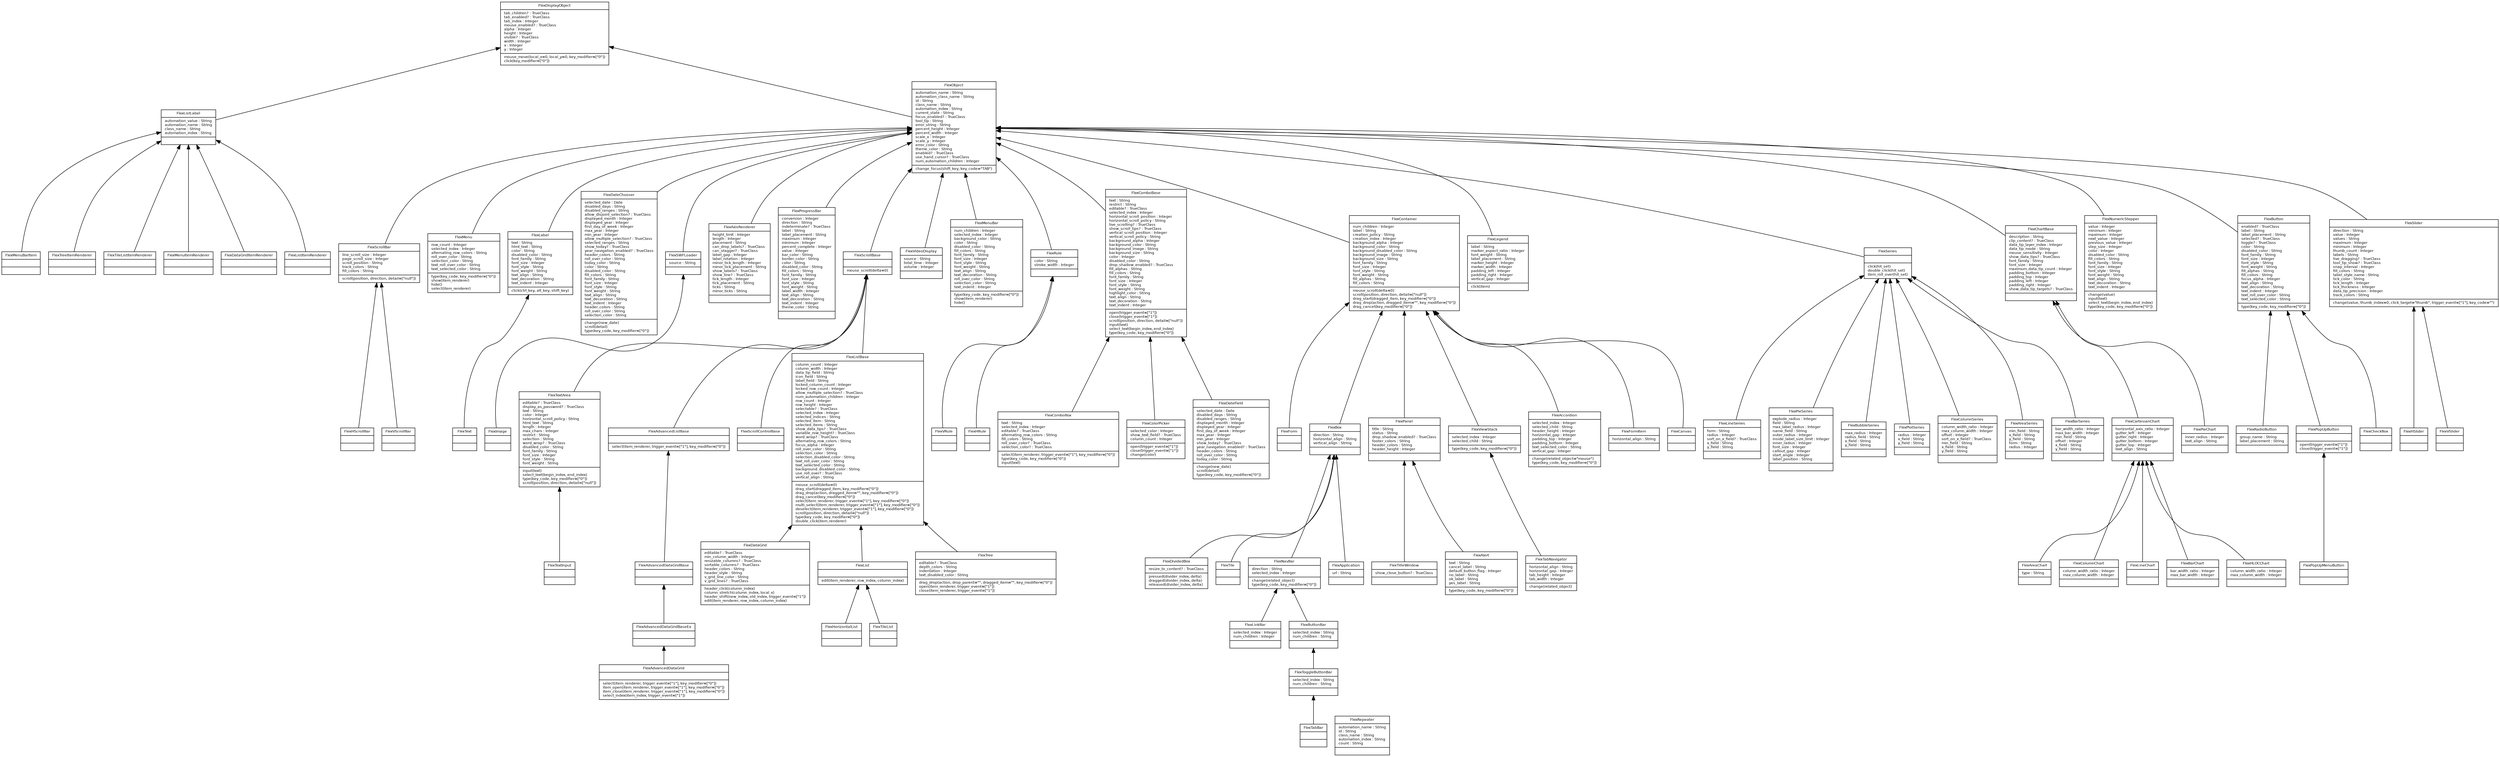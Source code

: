 digraph G {
  rankdir = BT;

  fontname = "Bitstream Vera Sans"
  fontsize = 8

  node [
    fontname = "Bitstream Vera Sans"
    fontsize = 8
    shape = "record"
  ]

  edge [
    fontname = "Bitstream Vera Sans"
    fontsize = 8
  ]
  

  FlexDisplayObject [
    label = "{FlexDisplayObject|tab_children? : TrueClass\ltab_enabled? : TrueClass\ltab_index : Integer\lmouse_enabled? : TrueClass\lalpha : Integer\lheight : Integer\lvisible? : TrueClass\lwidth : Integer\lx : Integer\ly : Integer\l|mouse_move(local_x=0, local_y=0, key_modifier=[\"0\"])\lclick(key_modifier=[\"0\"])\l}"
  ]
  

  FlexListLabel [
    label = "{FlexListLabel|automation_value : String\lautomation_name : String\lclass_name : String\lautomation_index : String\l|}"
  ]
  FlexListLabel -> FlexDisplayObject

  FlexMenuBarItem [
    label = "{FlexMenuBarItem||}"
  ]
  FlexMenuBarItem -> FlexListLabel

  FlexTreeItemRenderer [
    label = "{FlexTreeItemRenderer||}"
  ]
  FlexTreeItemRenderer -> FlexListLabel

  FlexTileListItemRenderer [
    label = "{FlexTileListItemRenderer||}"
  ]
  FlexTileListItemRenderer -> FlexListLabel

  FlexMenuItemRenderer [
    label = "{FlexMenuItemRenderer||}"
  ]
  FlexMenuItemRenderer -> FlexListLabel

  FlexDataGridItemRenderer [
    label = "{FlexDataGridItemRenderer||}"
  ]
  FlexDataGridItemRenderer -> FlexListLabel

  FlexListItemRenderer [
    label = "{FlexListItemRenderer||}"
  ]
  FlexListItemRenderer -> FlexListLabel

  FlexObject [
    label = "{FlexObject|automation_name : String\lautomation_class_name : String\lid : String\lclass_name : String\lautomation_index : String\lcurrent_state : String\lfocus_enabled? : TrueClass\ltool_tip : String\lerror_string : String\lpercent_height : Integer\lpercent_width : Integer\lscale_x : Integer\lscale_y : Integer\lerror_color : String\ltheme_color : String\lenabled? : TrueClass\luse_hand_cursor? : TrueClass\lnum_automation_children : Integer\l|change_focus(shift_key, key_code=\"TAB\")\l}"
  ]
  FlexObject -> FlexDisplayObject

  FlexScrollBar [
    label = "{FlexScrollBar|line_scroll_size : Integer\lpage_scroll_size : Integer\lscroll_position : String\ltrack_colors : String\lfill_colors : String\l|scroll(position, direction, detail=[\"null\"])\l}"
  ]
  FlexScrollBar -> FlexObject

  FlexHScrollBar [
    label = "{FlexHScrollBar||}"
  ]
  FlexHScrollBar -> FlexScrollBar

  FlexVScrollBar [
    label = "{FlexVScrollBar||}"
  ]
  FlexVScrollBar -> FlexScrollBar

  FlexMenu [
    label = "{FlexMenu|row_count : Integer\lselected_index : Integer\lalternating_row_colors : String\lroll_over_color : String\lselection_color : String\ltext_roll_over_color : String\ltext_selected_color : String\l|type(key_code, key_modifier=[\"0\"])\lshow(item_renderer)\lhide()\lselect(item_renderer)\l}"
  ]
  FlexMenu -> FlexObject

  FlexLabel [
    label = "{FlexLabel|text : String\lhtml_text : String\lcolor : String\ldisabled_color : String\lfont_family : String\lfont_size : Integer\lfont_style : String\lfont_weight : String\ltext_align : String\ltext_decoration : String\ltext_indent : Integer\l|click(ctrl_key, alt_key, shift_key)\l}"
  ]
  FlexLabel -> FlexObject

  FlexText [
    label = "{FlexText||}"
  ]
  FlexText -> FlexLabel

  FlexDateChooser [
    label = "{FlexDateChooser|selected_date : Date\ldisabled_days : String\ldisabled_ranges : String\lallow_disjoint_selection? : TrueClass\ldisplayed_month : Integer\ldisplayed_year : Integer\lfirst_day_of_week : Integer\lmax_year : Integer\lmin_year : Integer\lallow_multiple_selection? : TrueClass\lselected_ranges : String\lshow_today? : TrueClass\lyear_navigation_enabled? : TrueClass\lheader_colors : String\lroll_over_color : String\ltoday_color : String\lcolor : String\ldisabled_color : String\lfill_colors : String\lfont_family : String\lfont_size : Integer\lfont_style : String\lfont_weight : String\ltext_align : String\ltext_decoration : String\ltext_indent : Integer\lheader_colors : String\lroll_over_color : String\lselection_color : String\l|change(new_date)\lscroll(detail)\ltype(key_code, key_modifier=[\"0\"])\l}"
  ]
  FlexDateChooser -> FlexObject

  FlexSWFLoader [
    label = "{FlexSWFLoader|source : String\l|}"
  ]
  FlexSWFLoader -> FlexObject

  FlexImage [
    label = "{FlexImage||}"
  ]
  FlexImage -> FlexSWFLoader

  FlexAxisRenderer [
    label = "{FlexAxisRenderer|height_limit : Integer\llength : Integer\lplacement : String\lcan_drop_labels? : TrueClass\lcan_stagger? : TrueClass\llabel_gap : Integer\llabel_rotation : Integer\lminor_tick_length : Integer\lminor_tick_placement : String\lshow_labels? : TrueClass\lshow_line? : TrueClass\ltick_length : Integer\ltick_placement : String\lticks : String\lminor_ticks : String\l|}"
  ]
  FlexAxisRenderer -> FlexObject

  FlexProgressBar [
    label = "{FlexProgressBar|conversion : Integer\ldirection : String\lindeterminate? : TrueClass\llabel : String\llabel_placement : String\lmaximum : Integer\lminimum : Integer\lpercent_complete : Integer\lvalue : Integer\lbar_color : String\lborder_color : String\lcolor : String\ldisabled_color : String\lfill_colors : String\lfont_family : String\lfont_size : Integer\lfont_style : String\lfont_weight : String\llabel_width : Integer\ltext_align : String\ltext_decoration : String\ltext_indent : Integer\ltheme_color : String\l|}"
  ]
  FlexProgressBar -> FlexObject

  FlexScrollBase [
    label = "{FlexScrollBase||mouse_scroll(delta=0)\l}"
  ]
  FlexScrollBase -> FlexObject

  FlexTextArea [
    label = "{FlexTextArea|editable? : TrueClass\ldisplay_as_password? : TrueClass\ltext : String\lcolor : Integer\lhorizontal_scroll_policy : String\lhtml_text : String\llength : Integer\lmax_chars : Integer\lrestrict : String\lselection : String\lword_wrap? : TrueClass\ldisabled_color : String\lfont_family : String\lfont_size : Integer\lfont_style : String\lfont_weight : String\l|input(text)\lselect_text(begin_index, end_index)\ltype(key_code, key_modifier=[\"0\"])\lscroll(position, direction, detail=[\"null\"])\l}"
  ]
  FlexTextArea -> FlexScrollBase

  FlexTextInput [
    label = "{FlexTextInput||}"
  ]
  FlexTextInput -> FlexTextArea

  FlexAdvancedListBase [
    label = "{FlexAdvancedListBase||select(item_renderer, trigger_event=[\"1\"], key_modifier=[\"0\"])\l}"
  ]
  FlexAdvancedListBase -> FlexScrollBase

  FlexAdvancedDataGridBase [
    label = "{FlexAdvancedDataGridBase||}"
  ]
  FlexAdvancedDataGridBase -> FlexAdvancedListBase

  FlexAdvancedDataGridBaseEx [
    label = "{FlexAdvancedDataGridBaseEx||}"
  ]
  FlexAdvancedDataGridBaseEx -> FlexAdvancedDataGridBase

  FlexAdvancedDataGrid [
    label = "{FlexAdvancedDataGrid||select(item_renderer, trigger_event=[\"1\"], key_modifier=[\"0\"])\litem_open(item_renderer, trigger_event=[\"1\"], key_modifier=[\"0\"])\litem_close(item_renderer, trigger_event=[\"1\"], key_modifier=[\"0\"])\lselect_index(item_index, trigger_event=[\"1\"])\l}"
  ]
  FlexAdvancedDataGrid -> FlexAdvancedDataGridBaseEx

  FlexScrollControlBase [
    label = "{FlexScrollControlBase||}"
  ]
  FlexScrollControlBase -> FlexScrollBase

  FlexListBase [
    label = "{FlexListBase|column_count : Integer\lcolumn_width : Integer\ldata_tip_field : String\licon_field : String\llabel_field : String\llocked_column_count : Integer\llocked_row_count : Integer\lallow_multiple_selection? : TrueClass\lnum_automation_children : Integer\lrow_count : Integer\lrow_height : Integer\lselectable? : TrueClass\lselected_index : Integer\lselected_indices : String\lselected_item : String\lselected_items : String\lshow_data_tips? : TrueClass\lvariable_row_height? : TrueClass\lword_wrap? : TrueClass\lalternating_row_colors : String\lfocus_alpha : Integer\lroll_over_color : String\lselection_color : String\lselection_disabled_color : String\ltext_roll_over_color : String\ltext_selected_color : String\lbackground_disabled_color : String\luse_roll_over? : TrueClass\lvertical_align : String\l|mouse_scroll(delta=0)\ldrag_start(dragged_item, key_modifier=[\"0\"])\ldrag_drop(action, dragged_item=\"\", key_modifier=[\"0\"])\ldrag_cancel(key_modifier=[\"0\"])\lselect(item_renderer, trigger_event=[\"1\"], key_modifier=[\"0\"])\lmulti_select(item_renderer, trigger_event=[\"1\"], key_modifier=[\"0\"])\ldeselect(item_renderer, trigger_event=[\"1\"], key_modifier=[\"0\"])\lscroll(position, direction, detail=[\"null\"])\ltype(key_code, key_modifier=[\"0\"])\ldouble_click(item_renderer)\l}"
  ]
  FlexListBase -> FlexScrollBase

  FlexDataGrid [
    label = "{FlexDataGrid|editable? : TrueClass\lmin_column_width : Integer\lresizable_columns? : TrueClass\lsortable_columns? : TrueClass\lheader_colors : String\lheader_style : String\lv_grid_line_color : String\lv_grid_lines? : TrueClass\l|header_click(column_index)\lcolumn_stretch(column_index, local_x)\lheader_shift(new_index, old_index, trigger_event=[\"1\"])\ledit(item_renderer, row_index, column_index)\l}"
  ]
  FlexDataGrid -> FlexListBase

  FlexList [
    label = "{FlexList||edit(item_renderer, row_index, column_index)\l}"
  ]
  FlexList -> FlexListBase

  FlexHorizontalList [
    label = "{FlexHorizontalList||}"
  ]
  FlexHorizontalList -> FlexList

  FlexTileList [
    label = "{FlexTileList||}"
  ]
  FlexTileList -> FlexList

  FlexTree [
    label = "{FlexTree|editable? : TrueClass\ldepth_colors : String\lindentation : Integer\ltext_disabled_color : String\l|drag_drop(action, drop_parent=\"\", dragged_item=\"\", key_modifier=[\"0\"])\lopen(item_renderer, trigger_event=[\"1\"])\lclose(item_renderer, trigger_event=[\"1\"])\l}"
  ]
  FlexTree -> FlexListBase

  FlexVideoDisplay [
    label = "{FlexVideoDisplay|source : String\ltotal_time : Integer\lvolume : Integer\l|}"
  ]
  FlexVideoDisplay -> FlexObject

  FlexMenuBar [
    label = "{FlexMenuBar|num_children : Integer\lselected_index : Integer\lbackground_color : String\lcolor : String\ldisabled_color : String\lfill_colors : String\lfont_family : String\lfont_size : Integer\lfont_style : String\lfont_weight : String\ltext_align : String\ltext_decoration : String\lroll_over_color : String\lselection_color : String\ltext_indent : Integer\l|type(key_code, key_modifier=[\"0\"])\lshow(item_renderer)\lhide()\l}"
  ]
  FlexMenuBar -> FlexObject

  FlexRule [
    label = "{FlexRule|color : String\lstroke_width : Integer\l|}"
  ]
  FlexRule -> FlexObject

  FlexVRule [
    label = "{FlexVRule||}"
  ]
  FlexVRule -> FlexRule

  FlexHRule [
    label = "{FlexHRule||}"
  ]
  FlexHRule -> FlexRule

  FlexComboBase [
    label = "{FlexComboBase|text : String\lrestrict : String\leditable? : TrueClass\lselected_index : Integer\lhorizontal_scroll_position : Integer\lhorizontal_scroll_policy : String\llive_scrolling? : TrueClass\lshow_scroll_tips? : TrueClass\lvertical_scroll_position : Integer\lvertical_scroll_policy : String\lbackground_alpha : Integer\lbackground_color : String\lbackground_image : String\lbackground_size : String\lcolor : Integer\ldisabled_color : String\ldrop_shadow_enabled? : TrueClass\lfill_alphas : String\lfill_colors : String\lfont_family : String\lfont_size : Integer\lfont_style : String\lfont_weight : String\lhighlight_color : String\ltext_align : String\ltext_decoration : String\ltext_indent : Integer\l|open(trigger_event=[\"1\"])\lclose(trigger_event=[\"1\"])\lscroll(position, direction, detail=[\"null\"])\linput(text)\lselect_text(begin_index, end_index)\ltype(key_code, key_modifier=[\"0\"])\l}"
  ]
  FlexComboBase -> FlexObject

  FlexComboBox [
    label = "{FlexComboBox|text : String\lselected_index : Integer\leditable? : TrueClass\lalternating_row_colors : String\lfill_colors : String\lroll_over_color? : TrueClass\lselection_color? : TrueClass\l|select(item_renderer, trigger_event=[\"1\"], key_modifier=[\"0\"])\ltype(key_code, key_modifier=[\"0\"])\linput(text)\l}"
  ]
  FlexComboBox -> FlexComboBase

  FlexColorPicker [
    label = "{FlexColorPicker|selected_color : Integer\lshow_text_field? : TrueClass\lcolumn_count : Integer\l|open(trigger_event=[\"1\"])\lclose(trigger_event=[\"1\"])\lchange(color)\l}"
  ]
  FlexColorPicker -> FlexComboBase

  FlexDateField [
    label = "{FlexDateField|selected_date : Date\ldisabled_days : String\ldisabled_ranges : String\ldisplayed_month : Integer\ldisplayed_year : Integer\lfirst_day_of_week : Integer\lmax_year : Integer\lmin_year : Integer\lshow_today? : TrueClass\lyear_navigation_enabled? : TrueClass\lheader_colors : String\lroll_over_color : String\ltoday_color : String\l|change(new_date)\lscroll(detail)\ltype(key_code, key_modifier=[\"0\"])\l}"
  ]
  FlexDateField -> FlexComboBase

  FlexContainer [
    label = "{FlexContainer|num_children : Integer\llabel : String\lcreation_policy : String\lcreation_index : Integer\lbackground_alpha : Integer\lbackground_color : String\lbackground_disabled_color : String\lbackground_image : String\lbackground_size : String\lfont_family : String\lfont_size : Integer\lfont_style : String\lfont_weight : String\lfill_alphas : String\lfill_colors : String\l|mouse_scroll(delta=0)\lscroll(position, direction, detail=[\"null\"])\ldrag_start(dragged_item, key_modifier=[\"0\"])\ldrag_drop(action, dragged_item=\"\", key_modifier=[\"0\"])\ldrag_cancel(key_modifier=[\"0\"])\l}"
  ]
  FlexContainer -> FlexObject

  FlexForm [
    label = "{FlexForm||}"
  ]
  FlexForm -> FlexContainer

  FlexBox [
    label = "{FlexBox|direction : String\lhorizontal_align : String\lvertical_align : String\l|}"
  ]
  FlexBox -> FlexContainer

  FlexDividedBox [
    label = "{FlexDividedBox|resize_to_content? : TrueClass\l|pressed(divider_index, delta)\ldragged(divider_index, delta)\lreleased(divider_index, delta)\l}"
  ]
  FlexDividedBox -> FlexBox

  FlexTile [
    label = "{FlexTile||}"
  ]
  FlexTile -> FlexBox

  FlexNavBar [
    label = "{FlexNavBar|direction : String\lselected_index : Integer\l|change(related_object)\ltype(key_code, key_modifier=[\"0\"])\l}"
  ]
  FlexNavBar -> FlexBox

  FlexLinkBar [
    label = "{FlexLinkBar|selected_index : Integer\lnum_children : Integer\l|}"
  ]
  FlexLinkBar -> FlexNavBar

  FlexButtonBar [
    label = "{FlexButtonBar|selected_index : String\lnum_children : String\l|}"
  ]
  FlexButtonBar -> FlexNavBar

  FlexToggleButtonBar [
    label = "{FlexToggleButtonBar|selected_index : String\lnum_children : String\l|}"
  ]
  FlexToggleButtonBar -> FlexButtonBar

  FlexTabBar [
    label = "{FlexTabBar||}"
  ]
  FlexTabBar -> FlexToggleButtonBar

  FlexApplication [
    label = "{FlexApplication|url : String\l|}"
  ]
  FlexApplication -> FlexBox

  FlexPanel [
    label = "{FlexPanel|title : String\lstatus : String\ldrop_shadow_enabled? : TrueClass\lfooter_colors : String\lheader_colors : String\lheader_height : Integer\l|}"
  ]
  FlexPanel -> FlexContainer

  FlexTitleWindow [
    label = "{FlexTitleWindow|show_close_button? : TrueClass\l|}"
  ]
  FlexTitleWindow -> FlexPanel

  FlexAlert [
    label = "{FlexAlert|text : String\lcancel_label : String\ldefault_button_flag : Integer\lno_label : String\lok_label : String\lyes_label : String\l|type(key_code, key_modifier=[\"0\"])\l}"
  ]
  FlexAlert -> FlexPanel

  FlexViewStack [
    label = "{FlexViewStack|selected_index : Integer\lselected_child : String\l|type(key_code, key_modifier=[\"0\"])\l}"
  ]
  FlexViewStack -> FlexContainer

  FlexTabNavigator [
    label = "{FlexTabNavigator|horizontal_align : String\lhorizontal_gap : Integer\ltab_height : Integer\ltab_width : Integer\l|change(related_object)\l}"
  ]
  FlexTabNavigator -> FlexViewStack

  FlexAccordion [
    label = "{FlexAccordion|selected_index : Integer\lselected_child : String\lheader_height : Integer\lhorizontal_gap : Integer\lpadding_top : Integer\lpadding_bottom : Integer\ltext_selected_color : String\lvertical_gap : Integer\l|change(related_object=\"mouse\")\ltype(key_code, key_modifier=[\"0\"])\l}"
  ]
  FlexAccordion -> FlexContainer

  FlexFormItem [
    label = "{FlexFormItem|horizontal_align : String\l|}"
  ]
  FlexFormItem -> FlexContainer

  FlexCanvas [
    label = "{FlexCanvas||}"
  ]
  FlexCanvas -> FlexContainer

  FlexLegend [
    label = "{FlexLegend|label : String\lmarker_aspect_ratio : Integer\lfont_weight : String\llabel_placement : String\lmarker_height : Integer\lmarker_width : Integer\lpadding_left : Integer\lpadding_right : Integer\lvertical_gap : Integer\l|click(item)\l}"
  ]
  FlexLegend -> FlexObject

  FlexSeries [
    label = "{FlexSeries||click(hit_set)\ldouble_click(hit_set)\litem_roll_over(hit_set)\l}"
  ]
  FlexSeries -> FlexObject

  FlexLineSeries [
    label = "{FlexLineSeries|form : String\lradius : Integer\lsort_on_x_field? : TrueClass\lx_field : String\ly_field : String\l|}"
  ]
  FlexLineSeries -> FlexSeries

  FlexPieSeries [
    label = "{FlexPieSeries|explode_radius : Integer\lfield : String\lmax_label_radius : Integer\lname_field : String\louter_radius : Integer\linside_label_size_limit : Integer\linner_radius : Integer\lfont_size : Integer\lcallout_gap : Integer\lstart_angle : Integer\llabel_position : String\l|}"
  ]
  FlexPieSeries -> FlexSeries

  FlexBubbleSeries [
    label = "{FlexBubbleSeries|max_radius : Integer\lradius_field : String\lx_field : String\ly_field : String\l|}"
  ]
  FlexBubbleSeries -> FlexSeries

  FlexPlotSeries [
    label = "{FlexPlotSeries|radius : Integer\lx_field : String\ly_field : String\l|}"
  ]
  FlexPlotSeries -> FlexSeries

  FlexColumnSeries [
    label = "{FlexColumnSeries|column_width_ratio : Integer\lmax_column_width : Integer\loffset : Integer\lsort_on_x_field? : TrueClass\lmin_field : String\lx_field : String\ly_field : String\l|}"
  ]
  FlexColumnSeries -> FlexSeries

  FlexAreaSeries [
    label = "{FlexAreaSeries|min_field : String\lx_field : String\ly_field : String\lform : String\lradius : Integer\l|}"
  ]
  FlexAreaSeries -> FlexSeries

  FlexBarSeries [
    label = "{FlexBarSeries|bar_width_ratio : Integer\lmax_bar_width : Integer\lmin_field : String\loffset : Integer\lx_field : String\ly_field : String\l|}"
  ]
  FlexBarSeries -> FlexSeries

  FlexChartBase [
    label = "{FlexChartBase|description : String\lclip_content? : TrueClass\ldata_tip_layer_index : Integer\ldata_tip_mode : String\lmouse_sensitivity : Integer\lshow_data_tips? : TrueClass\lfont_family : String\lfont_size : Integer\lmaximum_data_tip_count : Integer\lpadding_bottom : Integer\lpadding_top : Integer\lpadding_left : Integer\lpadding_right : Integer\lshow_data_tip_targets? : TrueClass\l|}"
  ]
  FlexChartBase -> FlexObject

  FlexCartesianChart [
    label = "{FlexCartesianChart|horizontal_axis_ratio : Integer\lgutter_left : Integer\lgutter_right : Integer\lgutter_bottom : Integer\lgutter_top : Integer\ltext_align : String\l|}"
  ]
  FlexCartesianChart -> FlexChartBase

  FlexAreaChart [
    label = "{FlexAreaChart|type : String\l|}"
  ]
  FlexAreaChart -> FlexCartesianChart

  FlexColumnChart [
    label = "{FlexColumnChart|column_width_ratio : Integer\lmax_column_width : Integer\l|}"
  ]
  FlexColumnChart -> FlexCartesianChart

  FlexLineChart [
    label = "{FlexLineChart||}"
  ]
  FlexLineChart -> FlexCartesianChart

  FlexBarChart [
    label = "{FlexBarChart|bar_width_ratio : Integer\lmax_bar_width : Integer\l|}"
  ]
  FlexBarChart -> FlexCartesianChart

  FlexHLOCChart [
    label = "{FlexHLOCChart|column_width_ratio : Integer\lmax_column_width : Integer\l|}"
  ]
  FlexHLOCChart -> FlexCartesianChart

  FlexPieChart [
    label = "{FlexPieChart|inner_radius : Integer\ltext_align : String\l|}"
  ]
  FlexPieChart -> FlexChartBase

  FlexNumericStepper [
    label = "{FlexNumericStepper|value : Integer\lminimum : Integer\lmaximum : Integer\lnext_value : Integer\lprevious_value : Integer\lstep_size : Integer\lcolor : Integer\ldisabled_color : String\lfill_colors : String\lfont_family : String\lfont_size : Integer\lfont_style : String\lfont_weight : String\ltext_align : String\ltext_decoration : String\ltext_indent : Integer\l|change(value)\linput(text)\lselect_text(begin_index, end_index)\ltype(key_code, key_modifier=[\"0\"])\l}"
  ]
  FlexNumericStepper -> FlexObject

  FlexButton [
    label = "{FlexButton|enabled? : TrueClass\llabel : String\llabel_placement : String\lselected? : TrueClass\ltoggle? : TrueClass\lcolor : String\ldisabled_color : String\lfont_family : String\lfont_size : Integer\lfont_style : String\lfont_weight : String\lfill_alphas : String\lfill_colors : String\lfocus_alpha : Integer\ltext_align : String\ltext_decoration : String\ltext_indent : Integer\ltext_roll_over_color : String\ltext_selected_color : String\l|type(key_code, key_modifier=[\"0\"])\l}"
  ]
  FlexButton -> FlexObject

  FlexRadioButton [
    label = "{FlexRadioButton|group_name : String\llabel_placement : String\l|}"
  ]
  FlexRadioButton -> FlexButton

  FlexPopUpButton [
    label = "{FlexPopUpButton||open(trigger_event=[\"1\"])\lclose(trigger_event=[\"1\"])\l}"
  ]
  FlexPopUpButton -> FlexButton

  FlexPopUpMenuButton [
    label = "{FlexPopUpMenuButton||}"
  ]
  FlexPopUpMenuButton -> FlexPopUpButton

  FlexCheckBox [
    label = "{FlexCheckBox||}"
  ]
  FlexCheckBox -> FlexButton

  FlexSlider [
    label = "{FlexSlider|direction : String\lvalue : Integer\lvalues : String\lmaximum : Integer\lminimum : Integer\lthumb_count : Integer\llabels : String\llive_dragging? : TrueClass\ltool_tip_show? : TrueClass\lsnap_interval : Integer\lfill_colors : String\llabel_style_name : String\ltick_color : String\ltick_length : Integer\ltick_thickness : Integer\ldata_tip_precision : Integer\ltrack_colors : String\l|change(value, thumb_index=0, click_target=\"thumb\", trigger_event=[\"1\"], key_code=\"\")\l}"
  ]
  FlexSlider -> FlexObject

  FlexHSlider [
    label = "{FlexHSlider||}"
  ]
  FlexHSlider -> FlexSlider

  FlexVSlider [
    label = "{FlexVSlider||}"
  ]
  FlexVSlider -> FlexSlider

  FlexRepeater [
    label = "{FlexRepeater|automation_name : String\lid : String\lclass_name : String\lautomation_index : String\lcount : String\l|}"
  ]
  

}